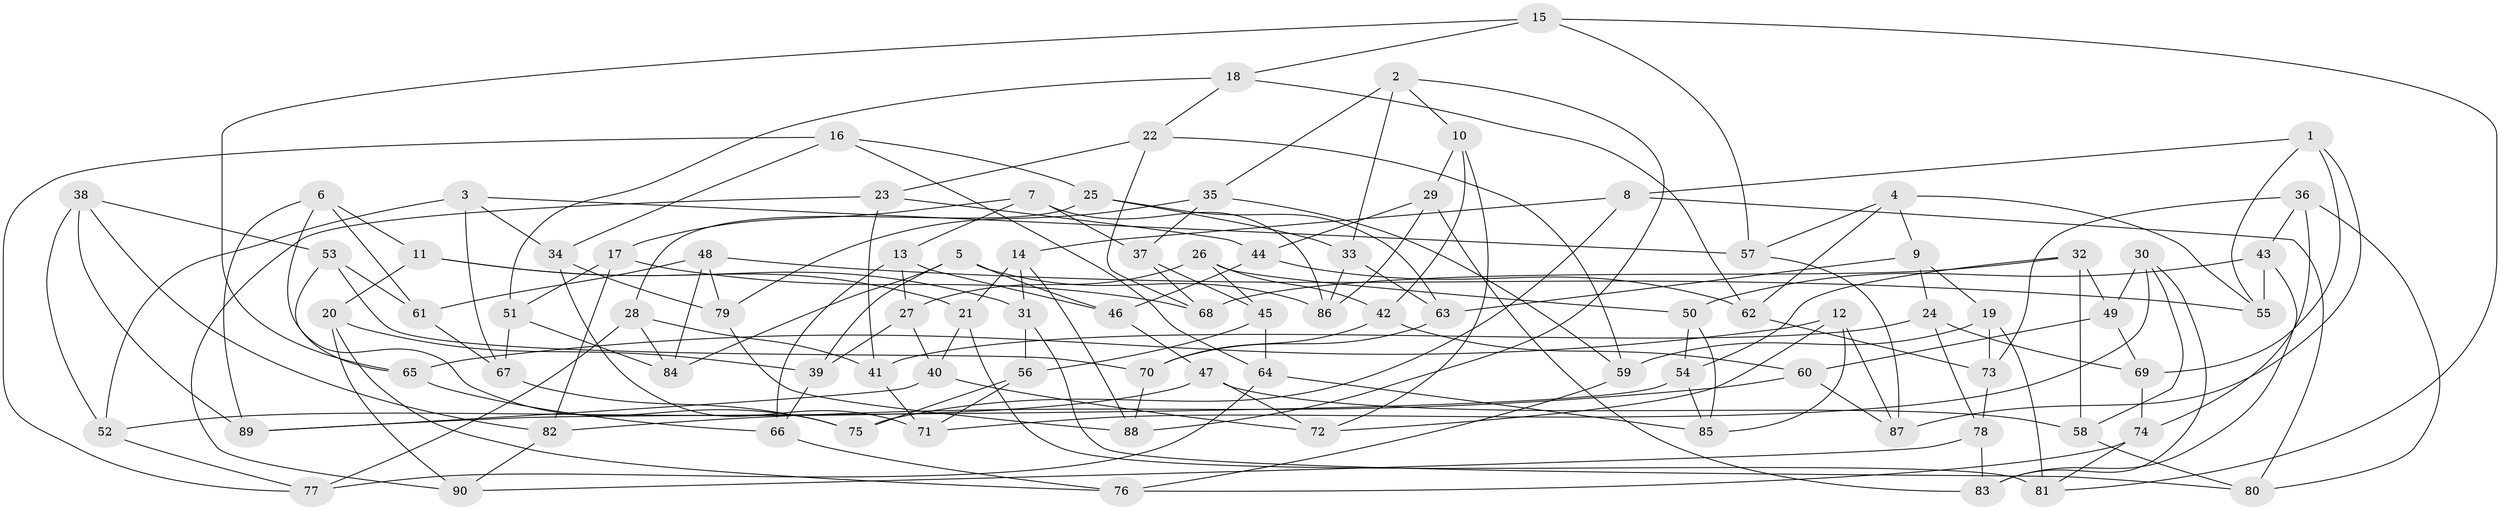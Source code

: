 // coarse degree distribution, {6: 0.5471698113207547, 4: 0.3018867924528302, 5: 0.1509433962264151}
// Generated by graph-tools (version 1.1) at 2025/52/02/27/25 19:52:29]
// undirected, 90 vertices, 180 edges
graph export_dot {
graph [start="1"]
  node [color=gray90,style=filled];
  1;
  2;
  3;
  4;
  5;
  6;
  7;
  8;
  9;
  10;
  11;
  12;
  13;
  14;
  15;
  16;
  17;
  18;
  19;
  20;
  21;
  22;
  23;
  24;
  25;
  26;
  27;
  28;
  29;
  30;
  31;
  32;
  33;
  34;
  35;
  36;
  37;
  38;
  39;
  40;
  41;
  42;
  43;
  44;
  45;
  46;
  47;
  48;
  49;
  50;
  51;
  52;
  53;
  54;
  55;
  56;
  57;
  58;
  59;
  60;
  61;
  62;
  63;
  64;
  65;
  66;
  67;
  68;
  69;
  70;
  71;
  72;
  73;
  74;
  75;
  76;
  77;
  78;
  79;
  80;
  81;
  82;
  83;
  84;
  85;
  86;
  87;
  88;
  89;
  90;
  1 -- 55;
  1 -- 87;
  1 -- 8;
  1 -- 69;
  2 -- 88;
  2 -- 33;
  2 -- 10;
  2 -- 35;
  3 -- 52;
  3 -- 57;
  3 -- 34;
  3 -- 67;
  4 -- 9;
  4 -- 62;
  4 -- 55;
  4 -- 57;
  5 -- 39;
  5 -- 84;
  5 -- 46;
  5 -- 86;
  6 -- 11;
  6 -- 89;
  6 -- 75;
  6 -- 61;
  7 -- 37;
  7 -- 13;
  7 -- 17;
  7 -- 86;
  8 -- 14;
  8 -- 75;
  8 -- 80;
  9 -- 63;
  9 -- 24;
  9 -- 19;
  10 -- 42;
  10 -- 72;
  10 -- 29;
  11 -- 20;
  11 -- 31;
  11 -- 21;
  12 -- 72;
  12 -- 87;
  12 -- 65;
  12 -- 85;
  13 -- 46;
  13 -- 66;
  13 -- 27;
  14 -- 31;
  14 -- 21;
  14 -- 88;
  15 -- 65;
  15 -- 57;
  15 -- 81;
  15 -- 18;
  16 -- 25;
  16 -- 34;
  16 -- 64;
  16 -- 77;
  17 -- 51;
  17 -- 82;
  17 -- 68;
  18 -- 22;
  18 -- 62;
  18 -- 51;
  19 -- 73;
  19 -- 81;
  19 -- 59;
  20 -- 76;
  20 -- 39;
  20 -- 90;
  21 -- 40;
  21 -- 81;
  22 -- 68;
  22 -- 23;
  22 -- 59;
  23 -- 90;
  23 -- 41;
  23 -- 44;
  24 -- 69;
  24 -- 41;
  24 -- 78;
  25 -- 63;
  25 -- 33;
  25 -- 28;
  26 -- 50;
  26 -- 45;
  26 -- 42;
  26 -- 27;
  27 -- 39;
  27 -- 40;
  28 -- 41;
  28 -- 84;
  28 -- 77;
  29 -- 86;
  29 -- 83;
  29 -- 44;
  30 -- 71;
  30 -- 58;
  30 -- 49;
  30 -- 83;
  31 -- 56;
  31 -- 80;
  32 -- 58;
  32 -- 49;
  32 -- 54;
  32 -- 68;
  33 -- 63;
  33 -- 86;
  34 -- 79;
  34 -- 71;
  35 -- 37;
  35 -- 79;
  35 -- 59;
  36 -- 73;
  36 -- 43;
  36 -- 74;
  36 -- 80;
  37 -- 68;
  37 -- 45;
  38 -- 82;
  38 -- 53;
  38 -- 52;
  38 -- 89;
  39 -- 66;
  40 -- 72;
  40 -- 89;
  41 -- 71;
  42 -- 70;
  42 -- 60;
  43 -- 83;
  43 -- 55;
  43 -- 50;
  44 -- 62;
  44 -- 46;
  45 -- 56;
  45 -- 64;
  46 -- 47;
  47 -- 72;
  47 -- 58;
  47 -- 52;
  48 -- 84;
  48 -- 55;
  48 -- 61;
  48 -- 79;
  49 -- 60;
  49 -- 69;
  50 -- 54;
  50 -- 85;
  51 -- 84;
  51 -- 67;
  52 -- 77;
  53 -- 65;
  53 -- 61;
  53 -- 70;
  54 -- 85;
  54 -- 89;
  56 -- 75;
  56 -- 71;
  57 -- 87;
  58 -- 80;
  59 -- 76;
  60 -- 82;
  60 -- 87;
  61 -- 67;
  62 -- 73;
  63 -- 70;
  64 -- 85;
  64 -- 77;
  65 -- 66;
  66 -- 76;
  67 -- 75;
  69 -- 74;
  70 -- 88;
  73 -- 78;
  74 -- 81;
  74 -- 76;
  78 -- 83;
  78 -- 90;
  79 -- 88;
  82 -- 90;
}
